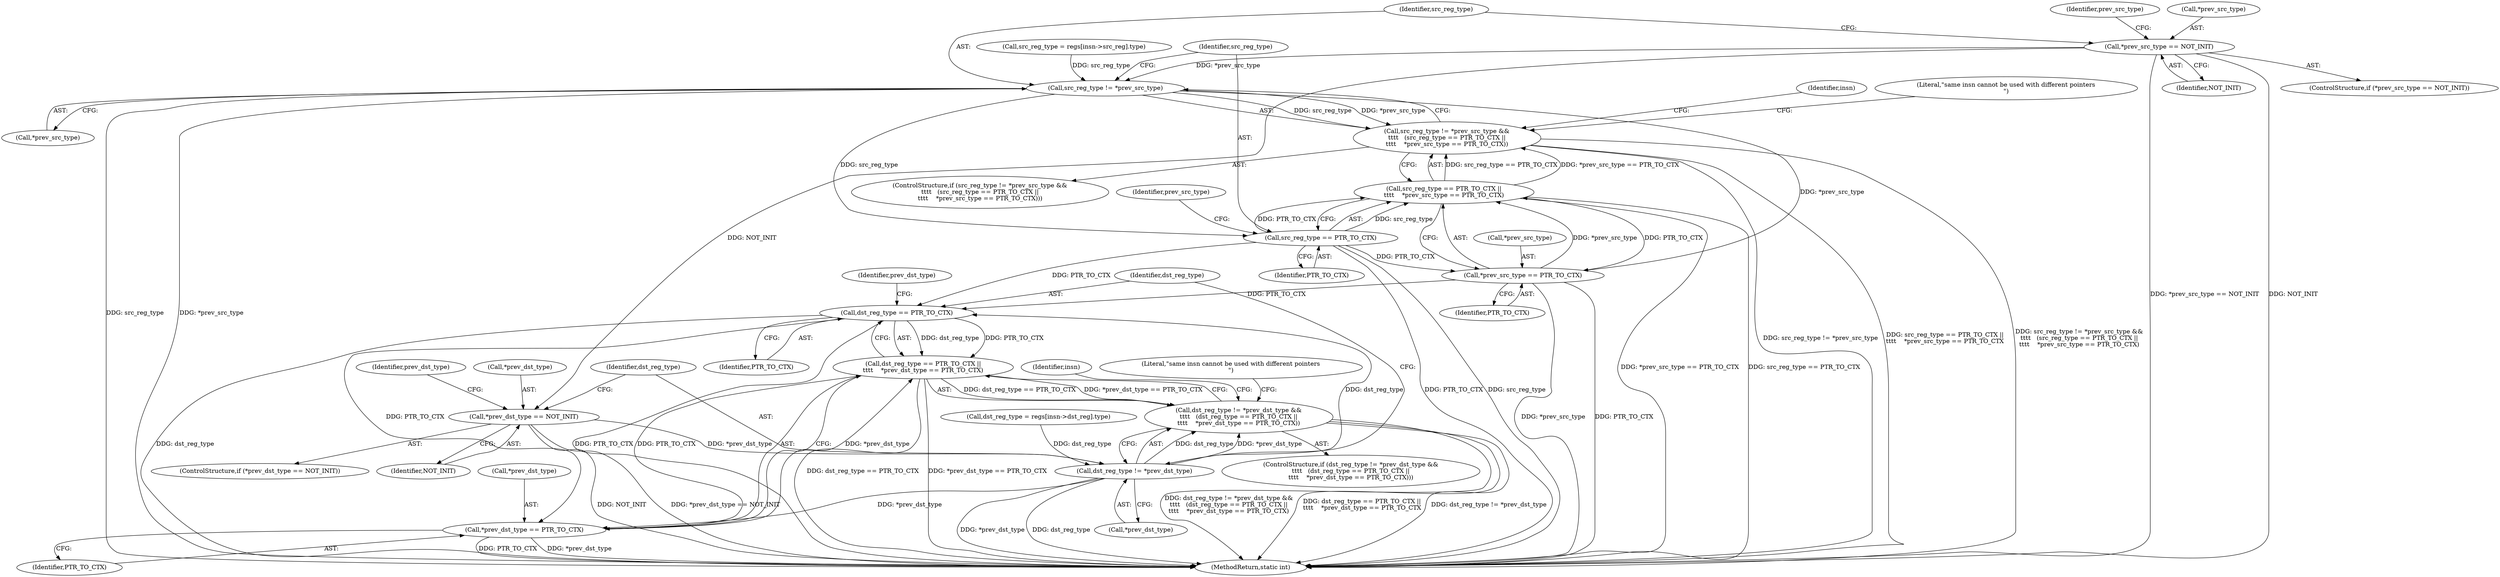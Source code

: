 digraph "0_linux_0d0e57697f162da4aa218b5feafe614fb666db07@pointer" {
"1000377" [label="(Call,*prev_src_type == NOT_INIT)"];
"1000389" [label="(Call,src_reg_type != *prev_src_type)"];
"1000388" [label="(Call,src_reg_type != *prev_src_type &&\n\t\t\t\t   (src_reg_type == PTR_TO_CTX ||\n\t\t\t\t    *prev_src_type == PTR_TO_CTX))"];
"1000394" [label="(Call,src_reg_type == PTR_TO_CTX)"];
"1000393" [label="(Call,src_reg_type == PTR_TO_CTX ||\n\t\t\t\t    *prev_src_type == PTR_TO_CTX)"];
"1000397" [label="(Call,*prev_src_type == PTR_TO_CTX)"];
"1000513" [label="(Call,dst_reg_type == PTR_TO_CTX)"];
"1000512" [label="(Call,dst_reg_type == PTR_TO_CTX ||\n\t\t\t\t    *prev_dst_type == PTR_TO_CTX)"];
"1000507" [label="(Call,dst_reg_type != *prev_dst_type &&\n\t\t\t\t   (dst_reg_type == PTR_TO_CTX ||\n\t\t\t\t    *prev_dst_type == PTR_TO_CTX))"];
"1000516" [label="(Call,*prev_dst_type == PTR_TO_CTX)"];
"1000496" [label="(Call,*prev_dst_type == NOT_INIT)"];
"1000508" [label="(Call,dst_reg_type != *prev_dst_type)"];
"1000388" [label="(Call,src_reg_type != *prev_src_type &&\n\t\t\t\t   (src_reg_type == PTR_TO_CTX ||\n\t\t\t\t    *prev_src_type == PTR_TO_CTX))"];
"1000393" [label="(Call,src_reg_type == PTR_TO_CTX ||\n\t\t\t\t    *prev_src_type == PTR_TO_CTX)"];
"1000398" [label="(Call,*prev_src_type)"];
"1000496" [label="(Call,*prev_dst_type == NOT_INIT)"];
"1000506" [label="(ControlStructure,if (dst_reg_type != *prev_dst_type &&\n\t\t\t\t   (dst_reg_type == PTR_TO_CTX ||\n\t\t\t\t    *prev_dst_type == PTR_TO_CTX)))"];
"1000397" [label="(Call,*prev_src_type == PTR_TO_CTX)"];
"1000400" [label="(Identifier,PTR_TO_CTX)"];
"1000495" [label="(ControlStructure,if (*prev_dst_type == NOT_INIT))"];
"1000517" [label="(Call,*prev_dst_type)"];
"1000394" [label="(Call,src_reg_type == PTR_TO_CTX)"];
"1000414" [label="(Identifier,insn)"];
"1000514" [label="(Identifier,dst_reg_type)"];
"1000376" [label="(ControlStructure,if (*prev_src_type == NOT_INIT))"];
"1000519" [label="(Identifier,PTR_TO_CTX)"];
"1000510" [label="(Call,*prev_dst_type)"];
"1000516" [label="(Call,*prev_dst_type == PTR_TO_CTX)"];
"1000532" [label="(Identifier,insn)"];
"1000384" [label="(Identifier,prev_src_type)"];
"1000390" [label="(Identifier,src_reg_type)"];
"1000513" [label="(Call,dst_reg_type == PTR_TO_CTX)"];
"1000503" [label="(Identifier,prev_dst_type)"];
"1000317" [label="(Call,src_reg_type = regs[insn->src_reg].type)"];
"1000399" [label="(Identifier,prev_src_type)"];
"1000522" [label="(Literal,\"same insn cannot be used with different pointers\n\")"];
"1000387" [label="(ControlStructure,if (src_reg_type != *prev_src_type &&\n\t\t\t\t   (src_reg_type == PTR_TO_CTX ||\n\t\t\t\t    *prev_src_type == PTR_TO_CTX)))"];
"1000454" [label="(Call,dst_reg_type = regs[insn->dst_reg].type)"];
"1000395" [label="(Identifier,src_reg_type)"];
"1000512" [label="(Call,dst_reg_type == PTR_TO_CTX ||\n\t\t\t\t    *prev_dst_type == PTR_TO_CTX)"];
"1000507" [label="(Call,dst_reg_type != *prev_dst_type &&\n\t\t\t\t   (dst_reg_type == PTR_TO_CTX ||\n\t\t\t\t    *prev_dst_type == PTR_TO_CTX))"];
"1000389" [label="(Call,src_reg_type != *prev_src_type)"];
"1000377" [label="(Call,*prev_src_type == NOT_INIT)"];
"1000396" [label="(Identifier,PTR_TO_CTX)"];
"1000508" [label="(Call,dst_reg_type != *prev_dst_type)"];
"1000518" [label="(Identifier,prev_dst_type)"];
"1000403" [label="(Literal,\"same insn cannot be used with different pointers\n\")"];
"1000509" [label="(Identifier,dst_reg_type)"];
"1000378" [label="(Call,*prev_src_type)"];
"1000497" [label="(Call,*prev_dst_type)"];
"1000499" [label="(Identifier,NOT_INIT)"];
"1000391" [label="(Call,*prev_src_type)"];
"1000380" [label="(Identifier,NOT_INIT)"];
"1000831" [label="(MethodReturn,static int)"];
"1000515" [label="(Identifier,PTR_TO_CTX)"];
"1000377" -> "1000376"  [label="AST: "];
"1000377" -> "1000380"  [label="CFG: "];
"1000378" -> "1000377"  [label="AST: "];
"1000380" -> "1000377"  [label="AST: "];
"1000384" -> "1000377"  [label="CFG: "];
"1000390" -> "1000377"  [label="CFG: "];
"1000377" -> "1000831"  [label="DDG: *prev_src_type == NOT_INIT"];
"1000377" -> "1000831"  [label="DDG: NOT_INIT"];
"1000377" -> "1000389"  [label="DDG: *prev_src_type"];
"1000377" -> "1000496"  [label="DDG: NOT_INIT"];
"1000389" -> "1000388"  [label="AST: "];
"1000389" -> "1000391"  [label="CFG: "];
"1000390" -> "1000389"  [label="AST: "];
"1000391" -> "1000389"  [label="AST: "];
"1000395" -> "1000389"  [label="CFG: "];
"1000388" -> "1000389"  [label="CFG: "];
"1000389" -> "1000831"  [label="DDG: src_reg_type"];
"1000389" -> "1000831"  [label="DDG: *prev_src_type"];
"1000389" -> "1000388"  [label="DDG: src_reg_type"];
"1000389" -> "1000388"  [label="DDG: *prev_src_type"];
"1000317" -> "1000389"  [label="DDG: src_reg_type"];
"1000389" -> "1000394"  [label="DDG: src_reg_type"];
"1000389" -> "1000397"  [label="DDG: *prev_src_type"];
"1000388" -> "1000387"  [label="AST: "];
"1000388" -> "1000393"  [label="CFG: "];
"1000393" -> "1000388"  [label="AST: "];
"1000403" -> "1000388"  [label="CFG: "];
"1000414" -> "1000388"  [label="CFG: "];
"1000388" -> "1000831"  [label="DDG: src_reg_type != *prev_src_type"];
"1000388" -> "1000831"  [label="DDG: src_reg_type == PTR_TO_CTX ||\n\t\t\t\t    *prev_src_type == PTR_TO_CTX"];
"1000388" -> "1000831"  [label="DDG: src_reg_type != *prev_src_type &&\n\t\t\t\t   (src_reg_type == PTR_TO_CTX ||\n\t\t\t\t    *prev_src_type == PTR_TO_CTX)"];
"1000393" -> "1000388"  [label="DDG: src_reg_type == PTR_TO_CTX"];
"1000393" -> "1000388"  [label="DDG: *prev_src_type == PTR_TO_CTX"];
"1000394" -> "1000393"  [label="AST: "];
"1000394" -> "1000396"  [label="CFG: "];
"1000395" -> "1000394"  [label="AST: "];
"1000396" -> "1000394"  [label="AST: "];
"1000399" -> "1000394"  [label="CFG: "];
"1000393" -> "1000394"  [label="CFG: "];
"1000394" -> "1000831"  [label="DDG: PTR_TO_CTX"];
"1000394" -> "1000831"  [label="DDG: src_reg_type"];
"1000394" -> "1000393"  [label="DDG: src_reg_type"];
"1000394" -> "1000393"  [label="DDG: PTR_TO_CTX"];
"1000394" -> "1000397"  [label="DDG: PTR_TO_CTX"];
"1000394" -> "1000513"  [label="DDG: PTR_TO_CTX"];
"1000393" -> "1000397"  [label="CFG: "];
"1000397" -> "1000393"  [label="AST: "];
"1000393" -> "1000831"  [label="DDG: *prev_src_type == PTR_TO_CTX"];
"1000393" -> "1000831"  [label="DDG: src_reg_type == PTR_TO_CTX"];
"1000397" -> "1000393"  [label="DDG: *prev_src_type"];
"1000397" -> "1000393"  [label="DDG: PTR_TO_CTX"];
"1000397" -> "1000400"  [label="CFG: "];
"1000398" -> "1000397"  [label="AST: "];
"1000400" -> "1000397"  [label="AST: "];
"1000397" -> "1000831"  [label="DDG: *prev_src_type"];
"1000397" -> "1000831"  [label="DDG: PTR_TO_CTX"];
"1000397" -> "1000513"  [label="DDG: PTR_TO_CTX"];
"1000513" -> "1000512"  [label="AST: "];
"1000513" -> "1000515"  [label="CFG: "];
"1000514" -> "1000513"  [label="AST: "];
"1000515" -> "1000513"  [label="AST: "];
"1000518" -> "1000513"  [label="CFG: "];
"1000512" -> "1000513"  [label="CFG: "];
"1000513" -> "1000831"  [label="DDG: dst_reg_type"];
"1000513" -> "1000831"  [label="DDG: PTR_TO_CTX"];
"1000513" -> "1000512"  [label="DDG: dst_reg_type"];
"1000513" -> "1000512"  [label="DDG: PTR_TO_CTX"];
"1000508" -> "1000513"  [label="DDG: dst_reg_type"];
"1000513" -> "1000516"  [label="DDG: PTR_TO_CTX"];
"1000512" -> "1000507"  [label="AST: "];
"1000512" -> "1000516"  [label="CFG: "];
"1000516" -> "1000512"  [label="AST: "];
"1000507" -> "1000512"  [label="CFG: "];
"1000512" -> "1000831"  [label="DDG: dst_reg_type == PTR_TO_CTX"];
"1000512" -> "1000831"  [label="DDG: *prev_dst_type == PTR_TO_CTX"];
"1000512" -> "1000507"  [label="DDG: dst_reg_type == PTR_TO_CTX"];
"1000512" -> "1000507"  [label="DDG: *prev_dst_type == PTR_TO_CTX"];
"1000516" -> "1000512"  [label="DDG: *prev_dst_type"];
"1000516" -> "1000512"  [label="DDG: PTR_TO_CTX"];
"1000507" -> "1000506"  [label="AST: "];
"1000507" -> "1000508"  [label="CFG: "];
"1000508" -> "1000507"  [label="AST: "];
"1000522" -> "1000507"  [label="CFG: "];
"1000532" -> "1000507"  [label="CFG: "];
"1000507" -> "1000831"  [label="DDG: dst_reg_type != *prev_dst_type &&\n\t\t\t\t   (dst_reg_type == PTR_TO_CTX ||\n\t\t\t\t    *prev_dst_type == PTR_TO_CTX)"];
"1000507" -> "1000831"  [label="DDG: dst_reg_type == PTR_TO_CTX ||\n\t\t\t\t    *prev_dst_type == PTR_TO_CTX"];
"1000507" -> "1000831"  [label="DDG: dst_reg_type != *prev_dst_type"];
"1000508" -> "1000507"  [label="DDG: dst_reg_type"];
"1000508" -> "1000507"  [label="DDG: *prev_dst_type"];
"1000516" -> "1000519"  [label="CFG: "];
"1000517" -> "1000516"  [label="AST: "];
"1000519" -> "1000516"  [label="AST: "];
"1000516" -> "1000831"  [label="DDG: PTR_TO_CTX"];
"1000516" -> "1000831"  [label="DDG: *prev_dst_type"];
"1000508" -> "1000516"  [label="DDG: *prev_dst_type"];
"1000496" -> "1000495"  [label="AST: "];
"1000496" -> "1000499"  [label="CFG: "];
"1000497" -> "1000496"  [label="AST: "];
"1000499" -> "1000496"  [label="AST: "];
"1000503" -> "1000496"  [label="CFG: "];
"1000509" -> "1000496"  [label="CFG: "];
"1000496" -> "1000831"  [label="DDG: *prev_dst_type == NOT_INIT"];
"1000496" -> "1000831"  [label="DDG: NOT_INIT"];
"1000496" -> "1000508"  [label="DDG: *prev_dst_type"];
"1000508" -> "1000510"  [label="CFG: "];
"1000509" -> "1000508"  [label="AST: "];
"1000510" -> "1000508"  [label="AST: "];
"1000514" -> "1000508"  [label="CFG: "];
"1000508" -> "1000831"  [label="DDG: dst_reg_type"];
"1000508" -> "1000831"  [label="DDG: *prev_dst_type"];
"1000454" -> "1000508"  [label="DDG: dst_reg_type"];
}
